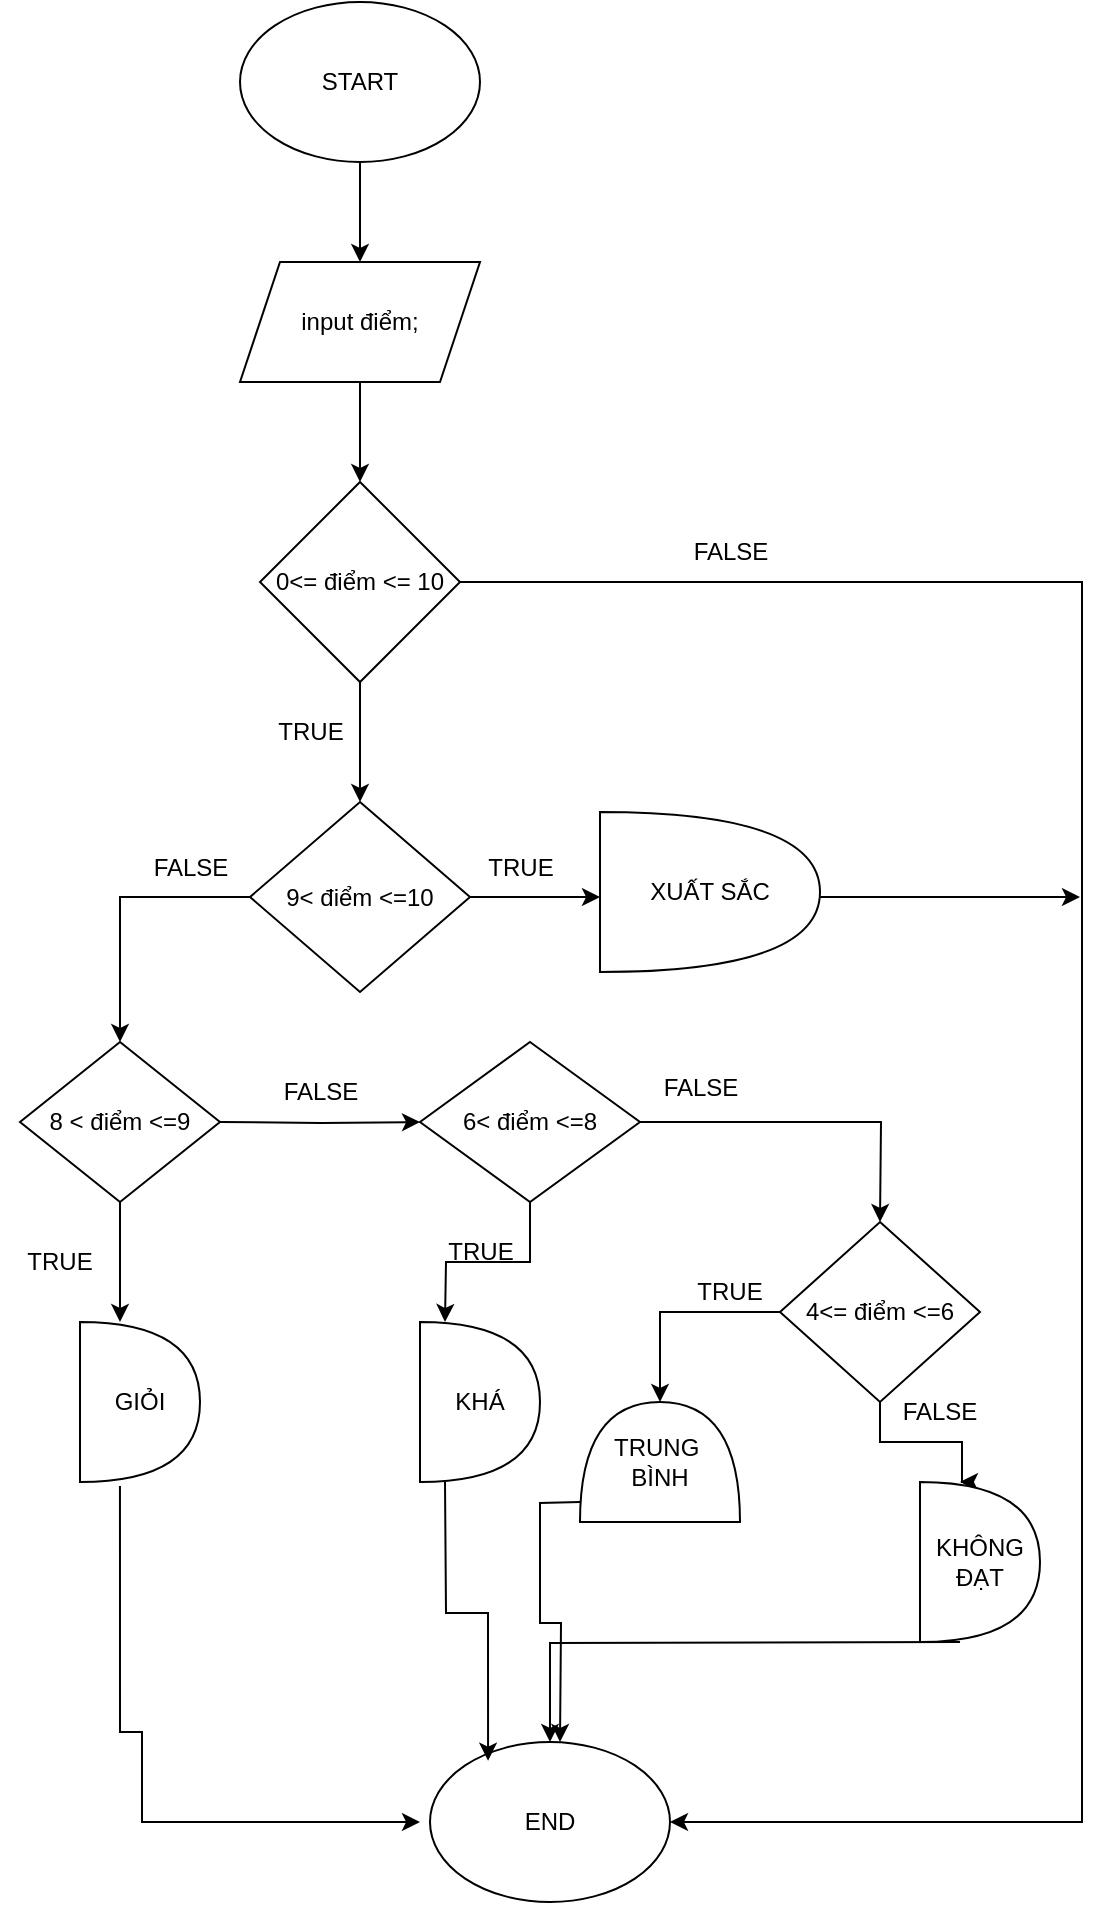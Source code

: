 <mxfile version="25.0.3">
  <diagram name="Page-1" id="mtGRNFsEf_OLvW1b6jtt">
    <mxGraphModel grid="1" page="1" gridSize="10" guides="1" tooltips="1" connect="1" arrows="1" fold="1" pageScale="1" pageWidth="827" pageHeight="1169" math="0" shadow="0">
      <root>
        <mxCell id="0" />
        <mxCell id="1" parent="0" />
        <mxCell id="GLo3woe0brPf3PTb8odd-4" style="edgeStyle=orthogonalEdgeStyle;rounded=0;orthogonalLoop=1;jettySize=auto;html=1;entryX=0.5;entryY=0;entryDx=0;entryDy=0;" edge="1" parent="1" source="GLo3woe0brPf3PTb8odd-1" target="GLo3woe0brPf3PTb8odd-3">
          <mxGeometry relative="1" as="geometry" />
        </mxCell>
        <mxCell id="GLo3woe0brPf3PTb8odd-1" value="START" style="ellipse;whiteSpace=wrap;html=1;" vertex="1" parent="1">
          <mxGeometry x="350" y="180" width="120" height="80" as="geometry" />
        </mxCell>
        <mxCell id="GLo3woe0brPf3PTb8odd-6" style="edgeStyle=orthogonalEdgeStyle;rounded=0;orthogonalLoop=1;jettySize=auto;html=1;" edge="1" parent="1" source="GLo3woe0brPf3PTb8odd-2" target="GLo3woe0brPf3PTb8odd-34">
          <mxGeometry relative="1" as="geometry">
            <mxPoint x="520" y="1000" as="targetPoint" />
            <Array as="points">
              <mxPoint x="771" y="470" />
            </Array>
          </mxGeometry>
        </mxCell>
        <mxCell id="GLo3woe0brPf3PTb8odd-7" style="edgeStyle=orthogonalEdgeStyle;rounded=0;orthogonalLoop=1;jettySize=auto;html=1;" edge="1" parent="1" source="GLo3woe0brPf3PTb8odd-2">
          <mxGeometry relative="1" as="geometry">
            <mxPoint x="410" y="580" as="targetPoint" />
          </mxGeometry>
        </mxCell>
        <mxCell id="GLo3woe0brPf3PTb8odd-2" value="0&amp;lt;= điểm &amp;lt;= 10" style="rhombus;whiteSpace=wrap;html=1;" vertex="1" parent="1">
          <mxGeometry x="360" y="420" width="100" height="100" as="geometry" />
        </mxCell>
        <mxCell id="GLo3woe0brPf3PTb8odd-5" style="edgeStyle=orthogonalEdgeStyle;rounded=0;orthogonalLoop=1;jettySize=auto;html=1;entryX=0.5;entryY=0;entryDx=0;entryDy=0;" edge="1" parent="1" source="GLo3woe0brPf3PTb8odd-3" target="GLo3woe0brPf3PTb8odd-2">
          <mxGeometry relative="1" as="geometry" />
        </mxCell>
        <mxCell id="GLo3woe0brPf3PTb8odd-3" value="input điểm;" style="shape=parallelogram;perimeter=parallelogramPerimeter;whiteSpace=wrap;html=1;fixedSize=1;" vertex="1" parent="1">
          <mxGeometry x="350" y="310" width="120" height="60" as="geometry" />
        </mxCell>
        <mxCell id="GLo3woe0brPf3PTb8odd-8" value="TRUE" style="text;html=1;align=center;verticalAlign=middle;resizable=0;points=[];autosize=1;strokeColor=none;fillColor=none;" vertex="1" parent="1">
          <mxGeometry x="355" y="530" width="60" height="30" as="geometry" />
        </mxCell>
        <mxCell id="GLo3woe0brPf3PTb8odd-9" value="FALSE" style="text;html=1;align=center;verticalAlign=middle;resizable=0;points=[];autosize=1;strokeColor=none;fillColor=none;" vertex="1" parent="1">
          <mxGeometry x="565" y="440" width="60" height="30" as="geometry" />
        </mxCell>
        <mxCell id="GLo3woe0brPf3PTb8odd-11" style="edgeStyle=orthogonalEdgeStyle;rounded=0;orthogonalLoop=1;jettySize=auto;html=1;" edge="1" parent="1" source="GLo3woe0brPf3PTb8odd-10">
          <mxGeometry relative="1" as="geometry">
            <mxPoint x="530" y="627.5" as="targetPoint" />
          </mxGeometry>
        </mxCell>
        <mxCell id="GLo3woe0brPf3PTb8odd-14" style="edgeStyle=orthogonalEdgeStyle;rounded=0;orthogonalLoop=1;jettySize=auto;html=1;entryX=0.5;entryY=0;entryDx=0;entryDy=0;" edge="1" parent="1" source="GLo3woe0brPf3PTb8odd-10" target="GLo3woe0brPf3PTb8odd-16">
          <mxGeometry relative="1" as="geometry">
            <mxPoint x="280" y="627.5" as="targetPoint" />
          </mxGeometry>
        </mxCell>
        <mxCell id="GLo3woe0brPf3PTb8odd-10" value="9&amp;lt; điểm &amp;lt;=10" style="rhombus;whiteSpace=wrap;html=1;" vertex="1" parent="1">
          <mxGeometry x="355" y="580" width="110" height="95" as="geometry" />
        </mxCell>
        <mxCell id="GLo3woe0brPf3PTb8odd-12" value="TRUE" style="text;html=1;align=center;verticalAlign=middle;resizable=0;points=[];autosize=1;strokeColor=none;fillColor=none;" vertex="1" parent="1">
          <mxGeometry x="460" y="598" width="60" height="30" as="geometry" />
        </mxCell>
        <mxCell id="GLo3woe0brPf3PTb8odd-41" style="edgeStyle=orthogonalEdgeStyle;rounded=0;orthogonalLoop=1;jettySize=auto;html=1;" edge="1" parent="1">
          <mxGeometry relative="1" as="geometry">
            <mxPoint x="770" y="627.5" as="targetPoint" />
            <mxPoint x="640" y="627.5" as="sourcePoint" />
          </mxGeometry>
        </mxCell>
        <mxCell id="GLo3woe0brPf3PTb8odd-15" value="FALSE" style="text;html=1;align=center;verticalAlign=middle;resizable=0;points=[];autosize=1;strokeColor=none;fillColor=none;" vertex="1" parent="1">
          <mxGeometry x="295" y="598" width="60" height="30" as="geometry" />
        </mxCell>
        <mxCell id="GLo3woe0brPf3PTb8odd-17" style="edgeStyle=orthogonalEdgeStyle;rounded=0;orthogonalLoop=1;jettySize=auto;html=1;" edge="1" parent="1" target="GLo3woe0brPf3PTb8odd-23">
          <mxGeometry relative="1" as="geometry">
            <mxPoint x="501.25" y="740" as="targetPoint" />
            <mxPoint x="340" y="740" as="sourcePoint" />
            <Array as="points" />
          </mxGeometry>
        </mxCell>
        <mxCell id="GLo3woe0brPf3PTb8odd-18" style="edgeStyle=orthogonalEdgeStyle;rounded=0;orthogonalLoop=1;jettySize=auto;html=1;" edge="1" parent="1" source="GLo3woe0brPf3PTb8odd-16">
          <mxGeometry relative="1" as="geometry">
            <mxPoint x="290" y="840" as="targetPoint" />
          </mxGeometry>
        </mxCell>
        <mxCell id="GLo3woe0brPf3PTb8odd-16" value="8 &amp;lt; điểm &amp;lt;=9" style="rhombus;whiteSpace=wrap;html=1;" vertex="1" parent="1">
          <mxGeometry x="240" y="700" width="100" height="80" as="geometry" />
        </mxCell>
        <mxCell id="GLo3woe0brPf3PTb8odd-47" style="edgeStyle=orthogonalEdgeStyle;rounded=0;orthogonalLoop=1;jettySize=auto;html=1;exitX=0.333;exitY=1.025;exitDx=0;exitDy=0;exitPerimeter=0;" edge="1" parent="1" source="MYw7oxf3Sbso17e5vure-1">
          <mxGeometry relative="1" as="geometry">
            <mxPoint x="440" y="1090" as="targetPoint" />
            <Array as="points">
              <mxPoint x="290" y="1045" />
              <mxPoint x="301" y="1045" />
              <mxPoint x="301" y="1090" />
            </Array>
            <mxPoint x="290" y="940" as="sourcePoint" />
          </mxGeometry>
        </mxCell>
        <mxCell id="GLo3woe0brPf3PTb8odd-20" value="TRUE" style="text;html=1;align=center;verticalAlign=middle;whiteSpace=wrap;rounded=0;" vertex="1" parent="1">
          <mxGeometry x="230" y="795" width="60" height="30" as="geometry" />
        </mxCell>
        <mxCell id="GLo3woe0brPf3PTb8odd-22" value="FALSE" style="text;html=1;align=center;verticalAlign=middle;resizable=0;points=[];autosize=1;strokeColor=none;fillColor=none;" vertex="1" parent="1">
          <mxGeometry x="360" y="710" width="60" height="30" as="geometry" />
        </mxCell>
        <mxCell id="GLo3woe0brPf3PTb8odd-24" style="edgeStyle=orthogonalEdgeStyle;rounded=0;orthogonalLoop=1;jettySize=auto;html=1;" edge="1" parent="1" source="GLo3woe0brPf3PTb8odd-23">
          <mxGeometry relative="1" as="geometry">
            <mxPoint x="670" y="790" as="targetPoint" />
          </mxGeometry>
        </mxCell>
        <mxCell id="GLo3woe0brPf3PTb8odd-27" style="edgeStyle=orthogonalEdgeStyle;rounded=0;orthogonalLoop=1;jettySize=auto;html=1;" edge="1" parent="1" source="GLo3woe0brPf3PTb8odd-23">
          <mxGeometry relative="1" as="geometry">
            <mxPoint x="452.5" y="840" as="targetPoint" />
          </mxGeometry>
        </mxCell>
        <mxCell id="GLo3woe0brPf3PTb8odd-23" value="6&amp;lt; điểm &amp;lt;=8" style="rhombus;whiteSpace=wrap;html=1;" vertex="1" parent="1">
          <mxGeometry x="440" y="700" width="110" height="80" as="geometry" />
        </mxCell>
        <mxCell id="GLo3woe0brPf3PTb8odd-26" value="FALSE" style="text;html=1;align=center;verticalAlign=middle;resizable=0;points=[];autosize=1;strokeColor=none;fillColor=none;" vertex="1" parent="1">
          <mxGeometry x="550" y="708" width="60" height="30" as="geometry" />
        </mxCell>
        <mxCell id="GLo3woe0brPf3PTb8odd-29" value="TRUE" style="text;html=1;align=center;verticalAlign=middle;resizable=0;points=[];autosize=1;strokeColor=none;fillColor=none;" vertex="1" parent="1">
          <mxGeometry x="440" y="790" width="60" height="30" as="geometry" />
        </mxCell>
        <mxCell id="GLo3woe0brPf3PTb8odd-31" value="" style="edgeStyle=orthogonalEdgeStyle;rounded=0;orthogonalLoop=1;jettySize=auto;html=1;" edge="1" parent="1" source="GLo3woe0brPf3PTb8odd-30">
          <mxGeometry relative="1" as="geometry">
            <mxPoint x="560" y="880" as="targetPoint" />
            <Array as="points">
              <mxPoint x="560" y="835" />
              <mxPoint x="560" y="871" />
            </Array>
          </mxGeometry>
        </mxCell>
        <mxCell id="GLo3woe0brPf3PTb8odd-36" style="edgeStyle=orthogonalEdgeStyle;rounded=0;orthogonalLoop=1;jettySize=auto;html=1;" edge="1" parent="1" source="GLo3woe0brPf3PTb8odd-30">
          <mxGeometry relative="1" as="geometry">
            <mxPoint x="710" y="920" as="targetPoint" />
            <Array as="points">
              <mxPoint x="670" y="900" />
              <mxPoint x="711" y="900" />
            </Array>
          </mxGeometry>
        </mxCell>
        <mxCell id="GLo3woe0brPf3PTb8odd-30" value="4&amp;lt;= điểm &amp;lt;=6" style="rhombus;whiteSpace=wrap;html=1;" vertex="1" parent="1">
          <mxGeometry x="620" y="790" width="100" height="90" as="geometry" />
        </mxCell>
        <mxCell id="GLo3woe0brPf3PTb8odd-34" value="END" style="ellipse;whiteSpace=wrap;html=1;" vertex="1" parent="1">
          <mxGeometry x="445" y="1050" width="120" height="80" as="geometry" />
        </mxCell>
        <mxCell id="GLo3woe0brPf3PTb8odd-35" value="TRUE" style="text;html=1;align=center;verticalAlign=middle;whiteSpace=wrap;rounded=0;" vertex="1" parent="1">
          <mxGeometry x="565" y="810" width="60" height="30" as="geometry" />
        </mxCell>
        <mxCell id="GLo3woe0brPf3PTb8odd-42" style="edgeStyle=orthogonalEdgeStyle;rounded=0;orthogonalLoop=1;jettySize=auto;html=1;exitX=0.5;exitY=1;exitDx=0;exitDy=0;" edge="1" parent="1" target="GLo3woe0brPf3PTb8odd-34">
          <mxGeometry relative="1" as="geometry">
            <mxPoint x="710" y="1000" as="sourcePoint" />
          </mxGeometry>
        </mxCell>
        <mxCell id="GLo3woe0brPf3PTb8odd-39" value="FALSE" style="text;html=1;align=center;verticalAlign=middle;whiteSpace=wrap;rounded=0;" vertex="1" parent="1">
          <mxGeometry x="670" y="870" width="60" height="30" as="geometry" />
        </mxCell>
        <mxCell id="GLo3woe0brPf3PTb8odd-43" style="edgeStyle=orthogonalEdgeStyle;rounded=0;orthogonalLoop=1;jettySize=auto;html=1;" edge="1" parent="1">
          <mxGeometry relative="1" as="geometry">
            <mxPoint x="510" y="1050" as="targetPoint" />
            <mxPoint x="520" y="930" as="sourcePoint" />
          </mxGeometry>
        </mxCell>
        <mxCell id="GLo3woe0brPf3PTb8odd-44" style="edgeStyle=orthogonalEdgeStyle;rounded=0;orthogonalLoop=1;jettySize=auto;html=1;entryX=0.242;entryY=0.117;entryDx=0;entryDy=0;entryPerimeter=0;" edge="1" parent="1" target="GLo3woe0brPf3PTb8odd-34">
          <mxGeometry relative="1" as="geometry">
            <mxPoint x="452.5" y="920" as="sourcePoint" />
          </mxGeometry>
        </mxCell>
        <mxCell id="MYw7oxf3Sbso17e5vure-1" value="GIỎI" style="shape=or;whiteSpace=wrap;html=1;" vertex="1" parent="1">
          <mxGeometry x="270" y="840" width="60" height="80" as="geometry" />
        </mxCell>
        <mxCell id="MYw7oxf3Sbso17e5vure-2" value="KHÁ" style="shape=or;whiteSpace=wrap;html=1;" vertex="1" parent="1">
          <mxGeometry x="440" y="840" width="60" height="80" as="geometry" />
        </mxCell>
        <mxCell id="MYw7oxf3Sbso17e5vure-3" value="XUẤT SẮC" style="shape=or;whiteSpace=wrap;html=1;" vertex="1" parent="1">
          <mxGeometry x="530" y="585" width="110" height="80" as="geometry" />
        </mxCell>
        <mxCell id="MYw7oxf3Sbso17e5vure-4" value="TRUNG&amp;nbsp;&lt;div&gt;BÌNH&lt;/div&gt;" style="shape=or;whiteSpace=wrap;html=1;direction=north;" vertex="1" parent="1">
          <mxGeometry x="520" y="880" width="80" height="60" as="geometry" />
        </mxCell>
        <mxCell id="MYw7oxf3Sbso17e5vure-5" value="KHÔNG&lt;div&gt;ĐẠT&lt;/div&gt;" style="shape=or;whiteSpace=wrap;html=1;" vertex="1" parent="1">
          <mxGeometry x="690" y="920" width="60" height="80" as="geometry" />
        </mxCell>
      </root>
    </mxGraphModel>
  </diagram>
</mxfile>
